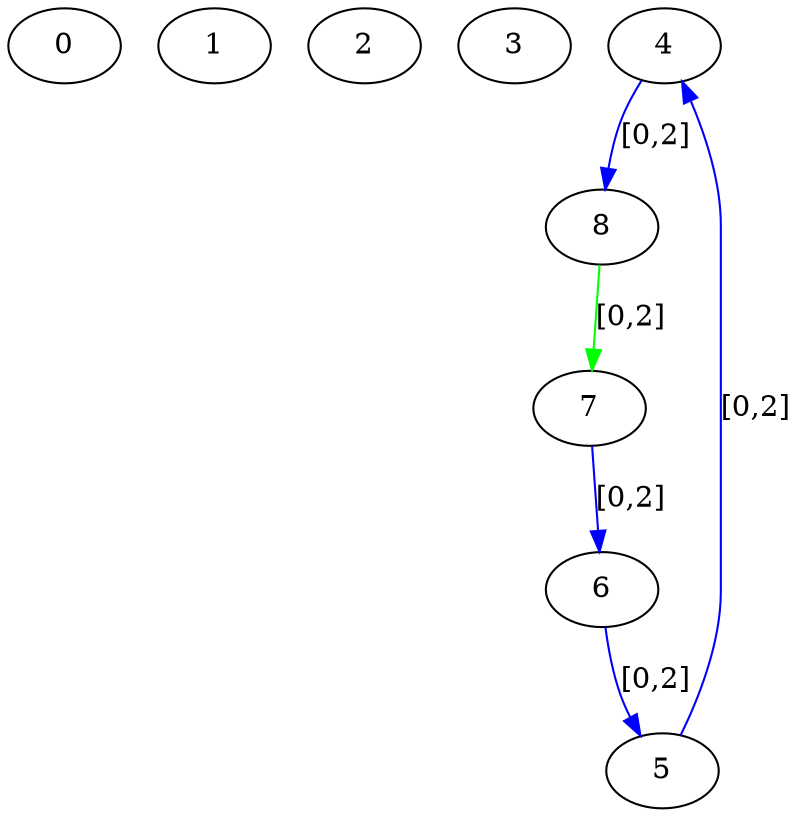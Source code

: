 digraph  {
0 [Country="United States", Internal=1, Latitude="42.37843", Longitude="-71.11644", label=0];
1 [Country="United States", Internal=1, Latitude="37.45383", Longitude="-122.18219", label=1];
2 [Country="United States", Internal=1, Latitude="34.42083", Longitude="-119.69819", label=2];
3 [Country="United States", Internal=1, Latitude="34.05223", Longitude="-118.24368", label=3];
4 [Country="United States", Internal=1, Latitude="34.01945", Longitude="-118.49119", label=4];
5 [Country="United States", Internal=1, Latitude="34.01945", Longitude="-118.49119", label=5];
6 [Country="United States", Internal=1, Latitude="40.76078", Longitude="-111.89105", label=6];
7 [Country="United States", Internal=1, Latitude="42.35954", Longitude="-71.09172", label=7];
8 [Country="United States", Internal=1, Latitude="42.3751", Longitude="-71.10561", label=8];
4 -> 8  [color=blue, key=0, label="[0,2]"];
5 -> 4  [color=blue, key=0, label="[0,2]"];
6 -> 5  [color=blue, key=0, label="[0,2]"];
7 -> 6  [color=blue, key=0, label="[0,2]"];
8 -> 7  [color=green, key=0, label="[0,2]"];
}
